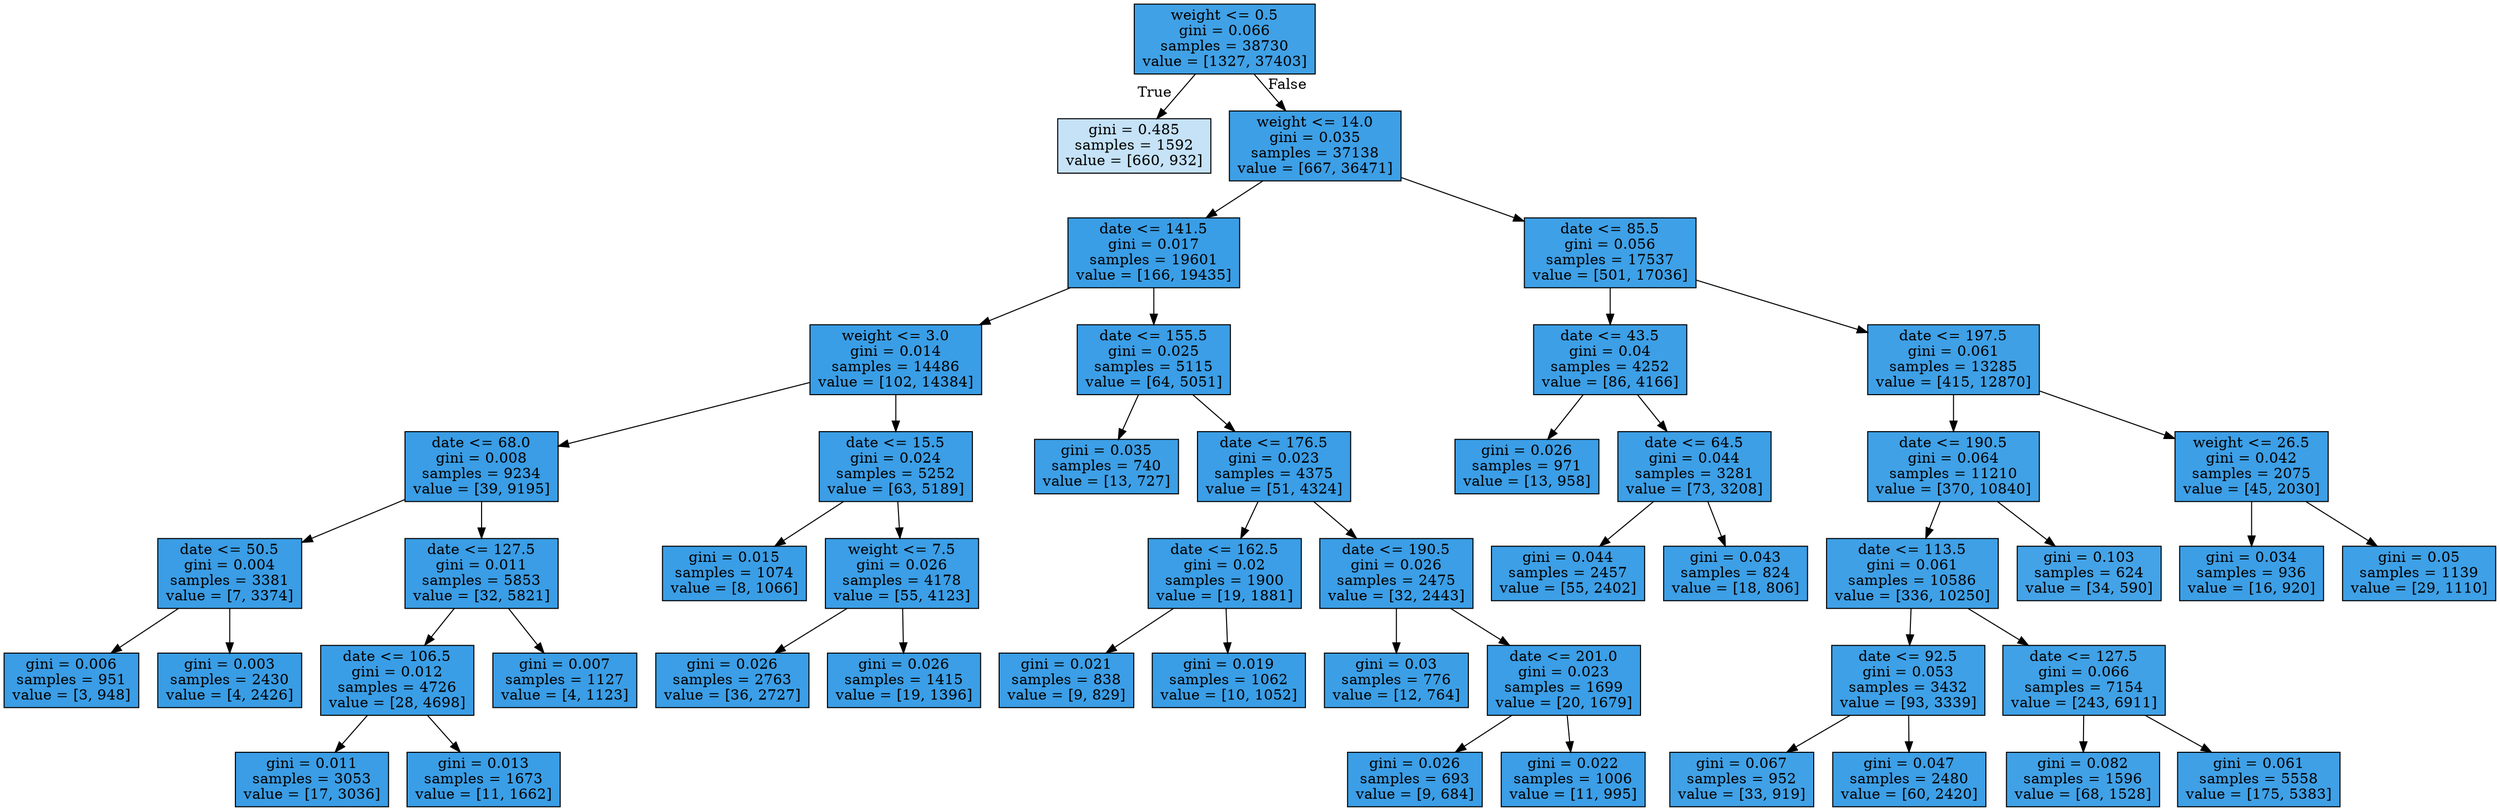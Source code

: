 digraph Tree {
node [shape=box, style="filled", color="black"] ;
0 [label="weight <= 0.5\ngini = 0.066\nsamples = 38730\nvalue = [1327, 37403]", fillcolor="#399de5f6"] ;
1 [label="gini = 0.485\nsamples = 1592\nvalue = [660, 932]", fillcolor="#399de54a"] ;
0 -> 1 [labeldistance=2.5, labelangle=45, headlabel="True"] ;
2 [label="weight <= 14.0\ngini = 0.035\nsamples = 37138\nvalue = [667, 36471]", fillcolor="#399de5fa"] ;
0 -> 2 [labeldistance=2.5, labelangle=-45, headlabel="False"] ;
3 [label="date <= 141.5\ngini = 0.017\nsamples = 19601\nvalue = [166, 19435]", fillcolor="#399de5fd"] ;
2 -> 3 ;
4 [label="weight <= 3.0\ngini = 0.014\nsamples = 14486\nvalue = [102, 14384]", fillcolor="#399de5fd"] ;
3 -> 4 ;
5 [label="date <= 68.0\ngini = 0.008\nsamples = 9234\nvalue = [39, 9195]", fillcolor="#399de5fe"] ;
4 -> 5 ;
6 [label="date <= 50.5\ngini = 0.004\nsamples = 3381\nvalue = [7, 3374]", fillcolor="#399de5fe"] ;
5 -> 6 ;
7 [label="gini = 0.006\nsamples = 951\nvalue = [3, 948]", fillcolor="#399de5fe"] ;
6 -> 7 ;
8 [label="gini = 0.003\nsamples = 2430\nvalue = [4, 2426]", fillcolor="#399de5ff"] ;
6 -> 8 ;
9 [label="date <= 127.5\ngini = 0.011\nsamples = 5853\nvalue = [32, 5821]", fillcolor="#399de5fe"] ;
5 -> 9 ;
10 [label="date <= 106.5\ngini = 0.012\nsamples = 4726\nvalue = [28, 4698]", fillcolor="#399de5fd"] ;
9 -> 10 ;
11 [label="gini = 0.011\nsamples = 3053\nvalue = [17, 3036]", fillcolor="#399de5fe"] ;
10 -> 11 ;
12 [label="gini = 0.013\nsamples = 1673\nvalue = [11, 1662]", fillcolor="#399de5fd"] ;
10 -> 12 ;
13 [label="gini = 0.007\nsamples = 1127\nvalue = [4, 1123]", fillcolor="#399de5fe"] ;
9 -> 13 ;
14 [label="date <= 15.5\ngini = 0.024\nsamples = 5252\nvalue = [63, 5189]", fillcolor="#399de5fc"] ;
4 -> 14 ;
15 [label="gini = 0.015\nsamples = 1074\nvalue = [8, 1066]", fillcolor="#399de5fd"] ;
14 -> 15 ;
16 [label="weight <= 7.5\ngini = 0.026\nsamples = 4178\nvalue = [55, 4123]", fillcolor="#399de5fc"] ;
14 -> 16 ;
17 [label="gini = 0.026\nsamples = 2763\nvalue = [36, 2727]", fillcolor="#399de5fc"] ;
16 -> 17 ;
18 [label="gini = 0.026\nsamples = 1415\nvalue = [19, 1396]", fillcolor="#399de5fc"] ;
16 -> 18 ;
19 [label="date <= 155.5\ngini = 0.025\nsamples = 5115\nvalue = [64, 5051]", fillcolor="#399de5fc"] ;
3 -> 19 ;
20 [label="gini = 0.035\nsamples = 740\nvalue = [13, 727]", fillcolor="#399de5fa"] ;
19 -> 20 ;
21 [label="date <= 176.5\ngini = 0.023\nsamples = 4375\nvalue = [51, 4324]", fillcolor="#399de5fc"] ;
19 -> 21 ;
22 [label="date <= 162.5\ngini = 0.02\nsamples = 1900\nvalue = [19, 1881]", fillcolor="#399de5fc"] ;
21 -> 22 ;
23 [label="gini = 0.021\nsamples = 838\nvalue = [9, 829]", fillcolor="#399de5fc"] ;
22 -> 23 ;
24 [label="gini = 0.019\nsamples = 1062\nvalue = [10, 1052]", fillcolor="#399de5fd"] ;
22 -> 24 ;
25 [label="date <= 190.5\ngini = 0.026\nsamples = 2475\nvalue = [32, 2443]", fillcolor="#399de5fc"] ;
21 -> 25 ;
26 [label="gini = 0.03\nsamples = 776\nvalue = [12, 764]", fillcolor="#399de5fb"] ;
25 -> 26 ;
27 [label="date <= 201.0\ngini = 0.023\nsamples = 1699\nvalue = [20, 1679]", fillcolor="#399de5fc"] ;
25 -> 27 ;
28 [label="gini = 0.026\nsamples = 693\nvalue = [9, 684]", fillcolor="#399de5fc"] ;
27 -> 28 ;
29 [label="gini = 0.022\nsamples = 1006\nvalue = [11, 995]", fillcolor="#399de5fc"] ;
27 -> 29 ;
30 [label="date <= 85.5\ngini = 0.056\nsamples = 17537\nvalue = [501, 17036]", fillcolor="#399de5f8"] ;
2 -> 30 ;
31 [label="date <= 43.5\ngini = 0.04\nsamples = 4252\nvalue = [86, 4166]", fillcolor="#399de5fa"] ;
30 -> 31 ;
32 [label="gini = 0.026\nsamples = 971\nvalue = [13, 958]", fillcolor="#399de5fc"] ;
31 -> 32 ;
33 [label="date <= 64.5\ngini = 0.044\nsamples = 3281\nvalue = [73, 3208]", fillcolor="#399de5f9"] ;
31 -> 33 ;
34 [label="gini = 0.044\nsamples = 2457\nvalue = [55, 2402]", fillcolor="#399de5f9"] ;
33 -> 34 ;
35 [label="gini = 0.043\nsamples = 824\nvalue = [18, 806]", fillcolor="#399de5f9"] ;
33 -> 35 ;
36 [label="date <= 197.5\ngini = 0.061\nsamples = 13285\nvalue = [415, 12870]", fillcolor="#399de5f7"] ;
30 -> 36 ;
37 [label="date <= 190.5\ngini = 0.064\nsamples = 11210\nvalue = [370, 10840]", fillcolor="#399de5f6"] ;
36 -> 37 ;
38 [label="date <= 113.5\ngini = 0.061\nsamples = 10586\nvalue = [336, 10250]", fillcolor="#399de5f7"] ;
37 -> 38 ;
39 [label="date <= 92.5\ngini = 0.053\nsamples = 3432\nvalue = [93, 3339]", fillcolor="#399de5f8"] ;
38 -> 39 ;
40 [label="gini = 0.067\nsamples = 952\nvalue = [33, 919]", fillcolor="#399de5f6"] ;
39 -> 40 ;
41 [label="gini = 0.047\nsamples = 2480\nvalue = [60, 2420]", fillcolor="#399de5f9"] ;
39 -> 41 ;
42 [label="date <= 127.5\ngini = 0.066\nsamples = 7154\nvalue = [243, 6911]", fillcolor="#399de5f6"] ;
38 -> 42 ;
43 [label="gini = 0.082\nsamples = 1596\nvalue = [68, 1528]", fillcolor="#399de5f4"] ;
42 -> 43 ;
44 [label="gini = 0.061\nsamples = 5558\nvalue = [175, 5383]", fillcolor="#399de5f7"] ;
42 -> 44 ;
45 [label="gini = 0.103\nsamples = 624\nvalue = [34, 590]", fillcolor="#399de5f0"] ;
37 -> 45 ;
46 [label="weight <= 26.5\ngini = 0.042\nsamples = 2075\nvalue = [45, 2030]", fillcolor="#399de5f9"] ;
36 -> 46 ;
47 [label="gini = 0.034\nsamples = 936\nvalue = [16, 920]", fillcolor="#399de5fb"] ;
46 -> 47 ;
48 [label="gini = 0.05\nsamples = 1139\nvalue = [29, 1110]", fillcolor="#399de5f8"] ;
46 -> 48 ;
}
